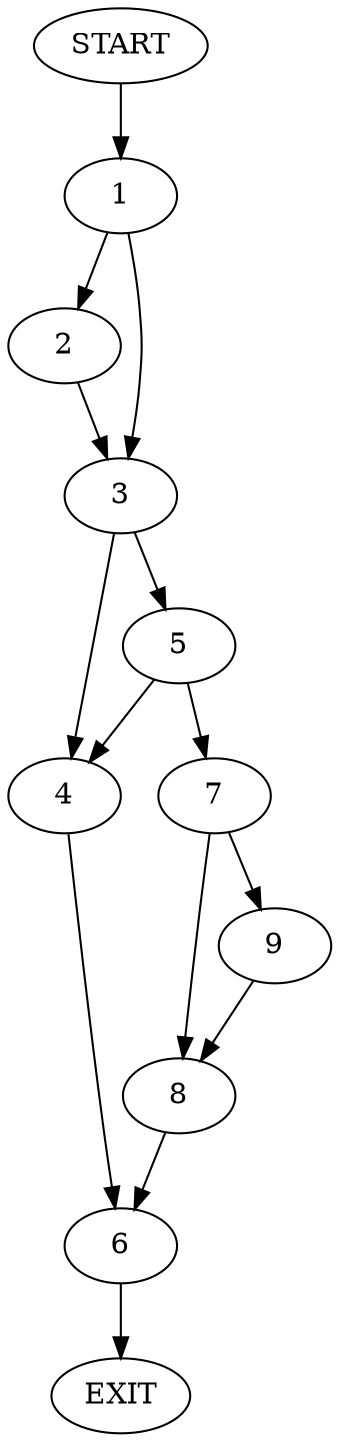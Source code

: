 digraph {
0 [label="START"]
10 [label="EXIT"]
0 -> 1
1 -> 2
1 -> 3
2 -> 3
3 -> 4
3 -> 5
4 -> 6
5 -> 7
5 -> 4
7 -> 8
7 -> 9
8 -> 6
9 -> 8
6 -> 10
}

